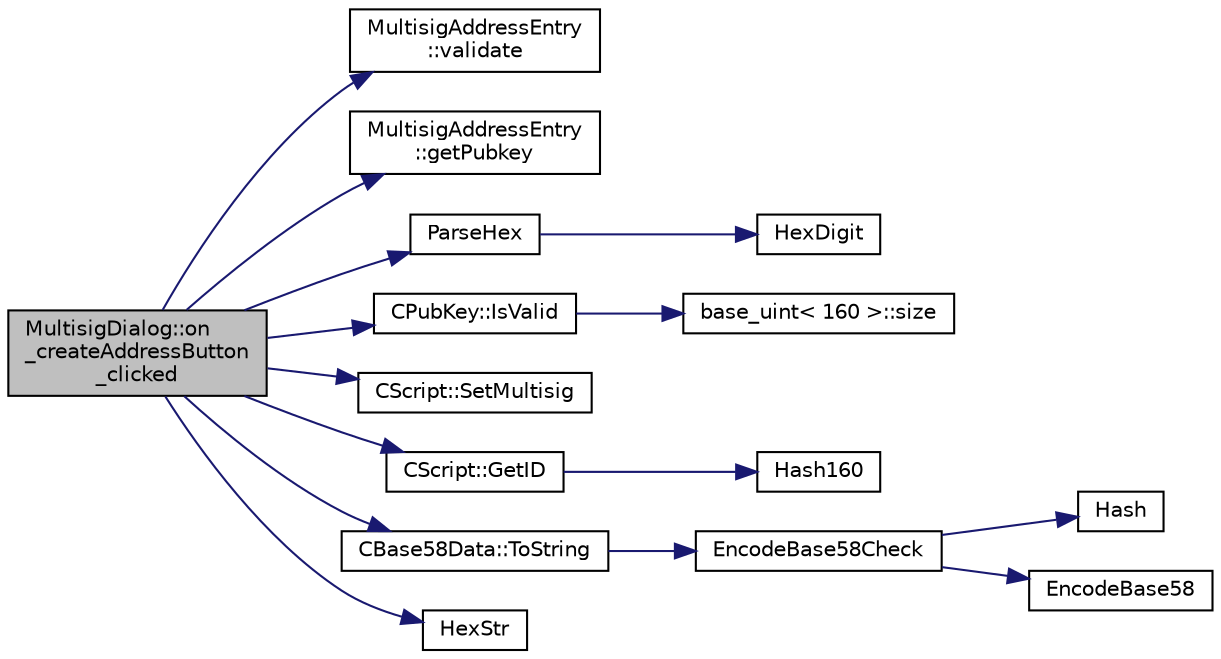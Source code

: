 digraph "MultisigDialog::on_createAddressButton_clicked"
{
  edge [fontname="Helvetica",fontsize="10",labelfontname="Helvetica",labelfontsize="10"];
  node [fontname="Helvetica",fontsize="10",shape=record];
  rankdir="LR";
  Node117 [label="MultisigDialog::on\l_createAddressButton\l_clicked",height=0.2,width=0.4,color="black", fillcolor="grey75", style="filled", fontcolor="black"];
  Node117 -> Node118 [color="midnightblue",fontsize="10",style="solid",fontname="Helvetica"];
  Node118 [label="MultisigAddressEntry\l::validate",height=0.2,width=0.4,color="black", fillcolor="white", style="filled",URL="$da/d39/class_multisig_address_entry.html#aef99e66336822174b6d232d5043e933f"];
  Node117 -> Node119 [color="midnightblue",fontsize="10",style="solid",fontname="Helvetica"];
  Node119 [label="MultisigAddressEntry\l::getPubkey",height=0.2,width=0.4,color="black", fillcolor="white", style="filled",URL="$da/d39/class_multisig_address_entry.html#acc3b892bc16139d8d1e72aa9957f7d52"];
  Node117 -> Node120 [color="midnightblue",fontsize="10",style="solid",fontname="Helvetica"];
  Node120 [label="ParseHex",height=0.2,width=0.4,color="black", fillcolor="white", style="filled",URL="$df/d2d/util_8cpp.html#abea395175fbc4a788ed0f0a41710b8a7"];
  Node120 -> Node121 [color="midnightblue",fontsize="10",style="solid",fontname="Helvetica"];
  Node121 [label="HexDigit",height=0.2,width=0.4,color="black", fillcolor="white", style="filled",URL="$df/d2d/util_8cpp.html#aa59e8a8c5a39cb5041f93bb95dd02119"];
  Node117 -> Node122 [color="midnightblue",fontsize="10",style="solid",fontname="Helvetica"];
  Node122 [label="CPubKey::IsValid",height=0.2,width=0.4,color="black", fillcolor="white", style="filled",URL="$da/d4e/class_c_pub_key.html#a4fa94293cf8577fd039b9a133f6c7f30"];
  Node122 -> Node123 [color="midnightblue",fontsize="10",style="solid",fontname="Helvetica"];
  Node123 [label="base_uint\< 160 \>::size",height=0.2,width=0.4,color="black", fillcolor="white", style="filled",URL="$da/df7/classbase__uint.html#a1f49b034e686269601ea89b0319b8004"];
  Node117 -> Node124 [color="midnightblue",fontsize="10",style="solid",fontname="Helvetica"];
  Node124 [label="CScript::SetMultisig",height=0.2,width=0.4,color="black", fillcolor="white", style="filled",URL="$d9/d4b/class_c_script.html#a1bb2091fd110a07fabed259b94589227"];
  Node117 -> Node125 [color="midnightblue",fontsize="10",style="solid",fontname="Helvetica"];
  Node125 [label="CScript::GetID",height=0.2,width=0.4,color="black", fillcolor="white", style="filled",URL="$d9/d4b/class_c_script.html#a650fd970d7f03946c741ded7dba2c72c"];
  Node125 -> Node126 [color="midnightblue",fontsize="10",style="solid",fontname="Helvetica"];
  Node126 [label="Hash160",height=0.2,width=0.4,color="black", fillcolor="white", style="filled",URL="$db/dfb/hash_8h.html#a4490f70ddae16e9e48460a0416a48a6b"];
  Node117 -> Node127 [color="midnightblue",fontsize="10",style="solid",fontname="Helvetica"];
  Node127 [label="CBase58Data::ToString",height=0.2,width=0.4,color="black", fillcolor="white", style="filled",URL="$d2/d08/class_c_base58_data.html#a7dc91af403ca02694b3247b15604e220"];
  Node127 -> Node128 [color="midnightblue",fontsize="10",style="solid",fontname="Helvetica"];
  Node128 [label="EncodeBase58Check",height=0.2,width=0.4,color="black", fillcolor="white", style="filled",URL="$db/d9c/base58_8cpp.html#ace9a5807ee51604f33044339f073ec76",tooltip="Encode a byte vector into a base58-encoded string, including checksum. "];
  Node128 -> Node129 [color="midnightblue",fontsize="10",style="solid",fontname="Helvetica"];
  Node129 [label="Hash",height=0.2,width=0.4,color="black", fillcolor="white", style="filled",URL="$db/dfb/hash_8h.html#ab3f6c437460137530d86e09c2c102e99"];
  Node128 -> Node130 [color="midnightblue",fontsize="10",style="solid",fontname="Helvetica"];
  Node130 [label="EncodeBase58",height=0.2,width=0.4,color="black", fillcolor="white", style="filled",URL="$db/d9c/base58_8cpp.html#a8d6f0e9d5df175b4966dcede31dc90ad",tooltip="Encode a byte sequence as a base58-encoded string. "];
  Node117 -> Node131 [color="midnightblue",fontsize="10",style="solid",fontname="Helvetica"];
  Node131 [label="HexStr",height=0.2,width=0.4,color="black", fillcolor="white", style="filled",URL="$d8/d3c/util_8h.html#ace13a819ca4e98c22847d26b3b357e75"];
}

